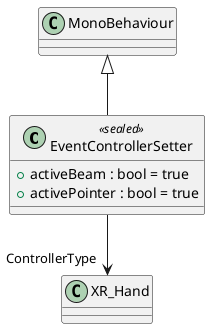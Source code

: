 @startuml
class EventControllerSetter <<sealed>> {
    + activeBeam : bool = true
    + activePointer : bool = true
}
MonoBehaviour <|-- EventControllerSetter
EventControllerSetter --> "ControllerType" XR_Hand
@enduml
